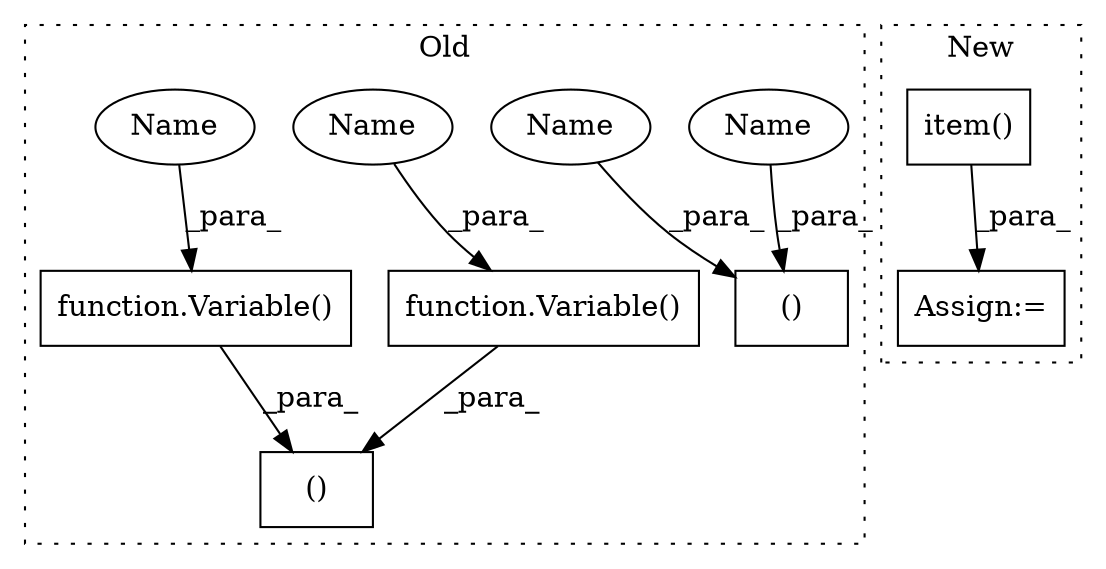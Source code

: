 digraph G {
subgraph cluster0 {
1 [label="function.Variable()" a="75" s="2929,2944" l="9,1" shape="box"];
3 [label="()" a="54" s="2945" l="19" shape="box"];
4 [label="()" a="54" s="2917" l="9" shape="box"];
5 [label="function.Variable()" a="75" s="2947,2963" l="9,1" shape="box"];
7 [label="Name" a="87" s="2919" l="7" shape="ellipse"];
8 [label="Name" a="87" s="2956" l="7" shape="ellipse"];
9 [label="Name" a="87" s="2911" l="6" shape="ellipse"];
10 [label="Name" a="87" s="2938" l="6" shape="ellipse"];
label = "Old";
style="dotted";
}
subgraph cluster1 {
2 [label="item()" a="75" s="2980" l="11" shape="box"];
6 [label="Assign:=" a="68" s="2976" l="4" shape="box"];
label = "New";
style="dotted";
}
1 -> 3 [label="_para_"];
2 -> 6 [label="_para_"];
5 -> 3 [label="_para_"];
7 -> 4 [label="_para_"];
8 -> 5 [label="_para_"];
9 -> 4 [label="_para_"];
10 -> 1 [label="_para_"];
}